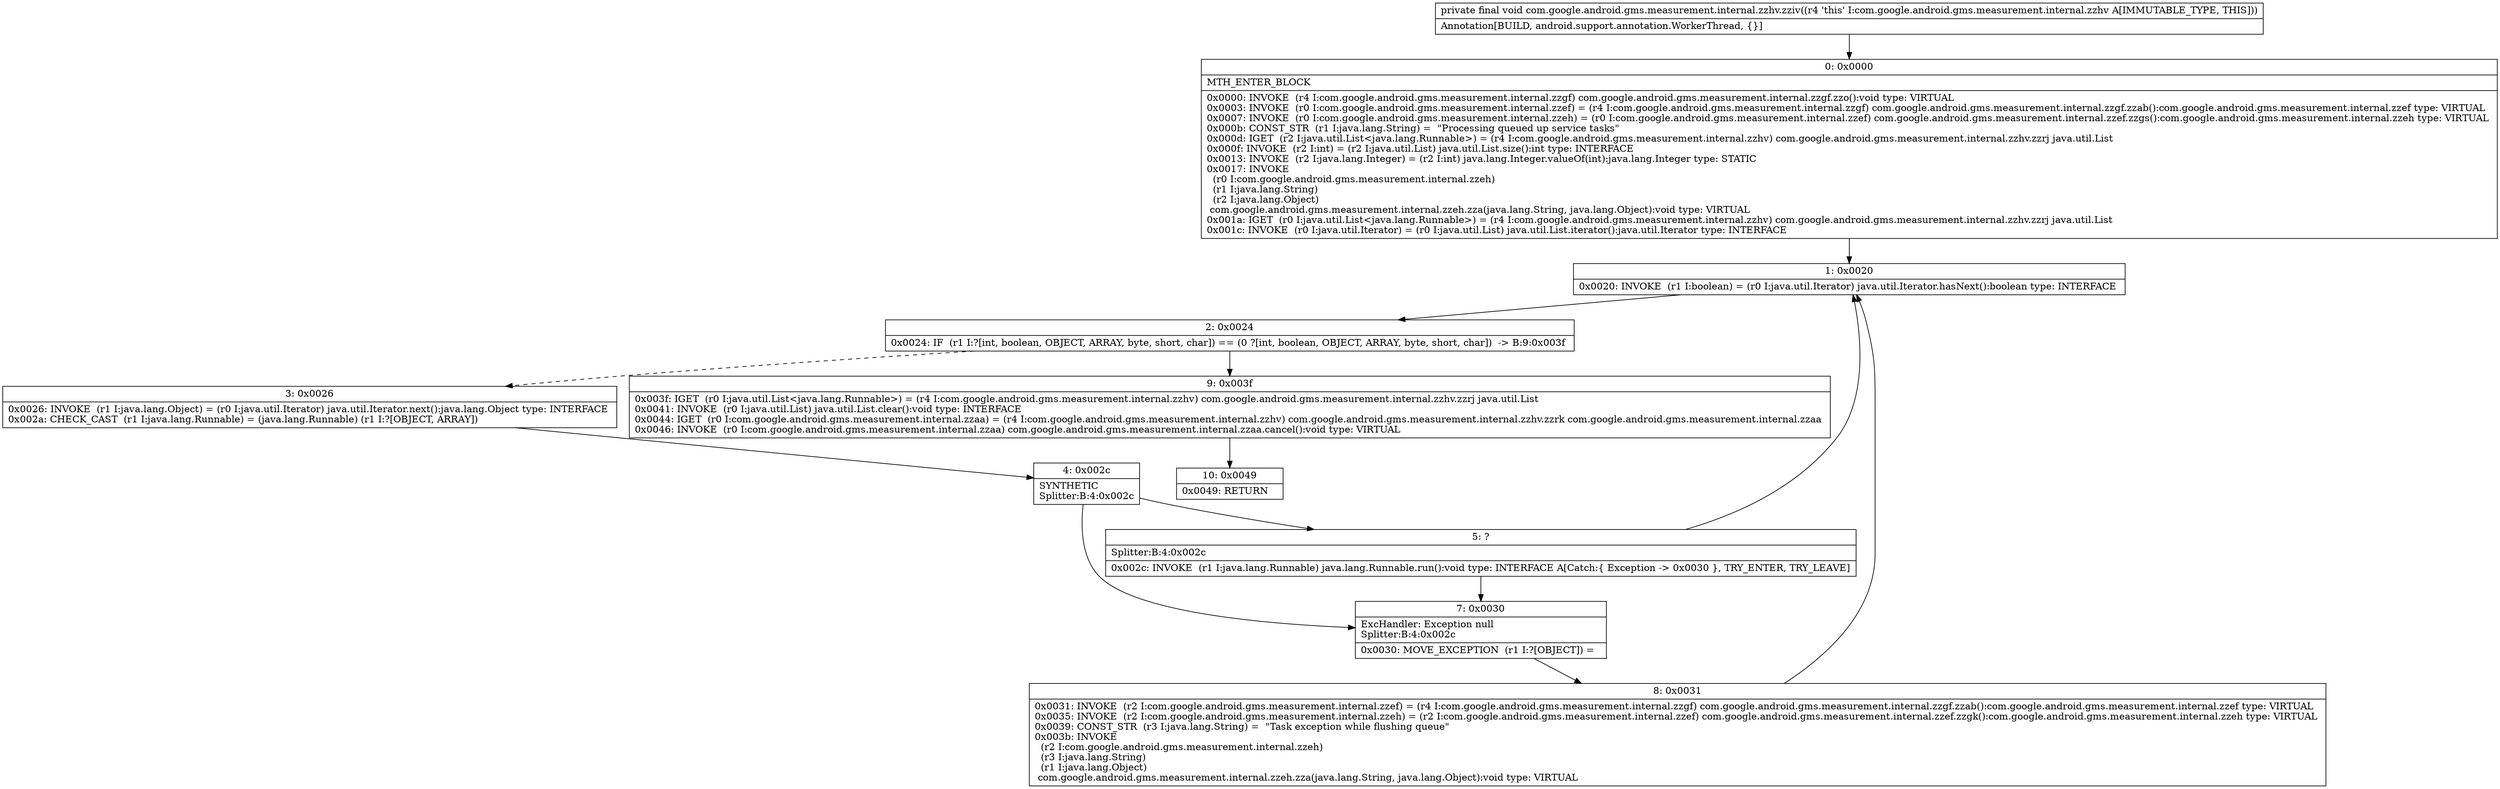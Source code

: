 digraph "CFG forcom.google.android.gms.measurement.internal.zzhv.zziv()V" {
Node_0 [shape=record,label="{0\:\ 0x0000|MTH_ENTER_BLOCK\l|0x0000: INVOKE  (r4 I:com.google.android.gms.measurement.internal.zzgf) com.google.android.gms.measurement.internal.zzgf.zzo():void type: VIRTUAL \l0x0003: INVOKE  (r0 I:com.google.android.gms.measurement.internal.zzef) = (r4 I:com.google.android.gms.measurement.internal.zzgf) com.google.android.gms.measurement.internal.zzgf.zzab():com.google.android.gms.measurement.internal.zzef type: VIRTUAL \l0x0007: INVOKE  (r0 I:com.google.android.gms.measurement.internal.zzeh) = (r0 I:com.google.android.gms.measurement.internal.zzef) com.google.android.gms.measurement.internal.zzef.zzgs():com.google.android.gms.measurement.internal.zzeh type: VIRTUAL \l0x000b: CONST_STR  (r1 I:java.lang.String) =  \"Processing queued up service tasks\" \l0x000d: IGET  (r2 I:java.util.List\<java.lang.Runnable\>) = (r4 I:com.google.android.gms.measurement.internal.zzhv) com.google.android.gms.measurement.internal.zzhv.zzrj java.util.List \l0x000f: INVOKE  (r2 I:int) = (r2 I:java.util.List) java.util.List.size():int type: INTERFACE \l0x0013: INVOKE  (r2 I:java.lang.Integer) = (r2 I:int) java.lang.Integer.valueOf(int):java.lang.Integer type: STATIC \l0x0017: INVOKE  \l  (r0 I:com.google.android.gms.measurement.internal.zzeh)\l  (r1 I:java.lang.String)\l  (r2 I:java.lang.Object)\l com.google.android.gms.measurement.internal.zzeh.zza(java.lang.String, java.lang.Object):void type: VIRTUAL \l0x001a: IGET  (r0 I:java.util.List\<java.lang.Runnable\>) = (r4 I:com.google.android.gms.measurement.internal.zzhv) com.google.android.gms.measurement.internal.zzhv.zzrj java.util.List \l0x001c: INVOKE  (r0 I:java.util.Iterator) = (r0 I:java.util.List) java.util.List.iterator():java.util.Iterator type: INTERFACE \l}"];
Node_1 [shape=record,label="{1\:\ 0x0020|0x0020: INVOKE  (r1 I:boolean) = (r0 I:java.util.Iterator) java.util.Iterator.hasNext():boolean type: INTERFACE \l}"];
Node_2 [shape=record,label="{2\:\ 0x0024|0x0024: IF  (r1 I:?[int, boolean, OBJECT, ARRAY, byte, short, char]) == (0 ?[int, boolean, OBJECT, ARRAY, byte, short, char])  \-\> B:9:0x003f \l}"];
Node_3 [shape=record,label="{3\:\ 0x0026|0x0026: INVOKE  (r1 I:java.lang.Object) = (r0 I:java.util.Iterator) java.util.Iterator.next():java.lang.Object type: INTERFACE \l0x002a: CHECK_CAST  (r1 I:java.lang.Runnable) = (java.lang.Runnable) (r1 I:?[OBJECT, ARRAY]) \l}"];
Node_4 [shape=record,label="{4\:\ 0x002c|SYNTHETIC\lSplitter:B:4:0x002c\l}"];
Node_5 [shape=record,label="{5\:\ ?|Splitter:B:4:0x002c\l|0x002c: INVOKE  (r1 I:java.lang.Runnable) java.lang.Runnable.run():void type: INTERFACE A[Catch:\{ Exception \-\> 0x0030 \}, TRY_ENTER, TRY_LEAVE]\l}"];
Node_7 [shape=record,label="{7\:\ 0x0030|ExcHandler: Exception null\lSplitter:B:4:0x002c\l|0x0030: MOVE_EXCEPTION  (r1 I:?[OBJECT]) =  \l}"];
Node_8 [shape=record,label="{8\:\ 0x0031|0x0031: INVOKE  (r2 I:com.google.android.gms.measurement.internal.zzef) = (r4 I:com.google.android.gms.measurement.internal.zzgf) com.google.android.gms.measurement.internal.zzgf.zzab():com.google.android.gms.measurement.internal.zzef type: VIRTUAL \l0x0035: INVOKE  (r2 I:com.google.android.gms.measurement.internal.zzeh) = (r2 I:com.google.android.gms.measurement.internal.zzef) com.google.android.gms.measurement.internal.zzef.zzgk():com.google.android.gms.measurement.internal.zzeh type: VIRTUAL \l0x0039: CONST_STR  (r3 I:java.lang.String) =  \"Task exception while flushing queue\" \l0x003b: INVOKE  \l  (r2 I:com.google.android.gms.measurement.internal.zzeh)\l  (r3 I:java.lang.String)\l  (r1 I:java.lang.Object)\l com.google.android.gms.measurement.internal.zzeh.zza(java.lang.String, java.lang.Object):void type: VIRTUAL \l}"];
Node_9 [shape=record,label="{9\:\ 0x003f|0x003f: IGET  (r0 I:java.util.List\<java.lang.Runnable\>) = (r4 I:com.google.android.gms.measurement.internal.zzhv) com.google.android.gms.measurement.internal.zzhv.zzrj java.util.List \l0x0041: INVOKE  (r0 I:java.util.List) java.util.List.clear():void type: INTERFACE \l0x0044: IGET  (r0 I:com.google.android.gms.measurement.internal.zzaa) = (r4 I:com.google.android.gms.measurement.internal.zzhv) com.google.android.gms.measurement.internal.zzhv.zzrk com.google.android.gms.measurement.internal.zzaa \l0x0046: INVOKE  (r0 I:com.google.android.gms.measurement.internal.zzaa) com.google.android.gms.measurement.internal.zzaa.cancel():void type: VIRTUAL \l}"];
Node_10 [shape=record,label="{10\:\ 0x0049|0x0049: RETURN   \l}"];
MethodNode[shape=record,label="{private final void com.google.android.gms.measurement.internal.zzhv.zziv((r4 'this' I:com.google.android.gms.measurement.internal.zzhv A[IMMUTABLE_TYPE, THIS]))  | Annotation[BUILD, android.support.annotation.WorkerThread, \{\}]\l}"];
MethodNode -> Node_0;
Node_0 -> Node_1;
Node_1 -> Node_2;
Node_2 -> Node_3[style=dashed];
Node_2 -> Node_9;
Node_3 -> Node_4;
Node_4 -> Node_5;
Node_4 -> Node_7;
Node_5 -> Node_7;
Node_5 -> Node_1;
Node_7 -> Node_8;
Node_8 -> Node_1;
Node_9 -> Node_10;
}

